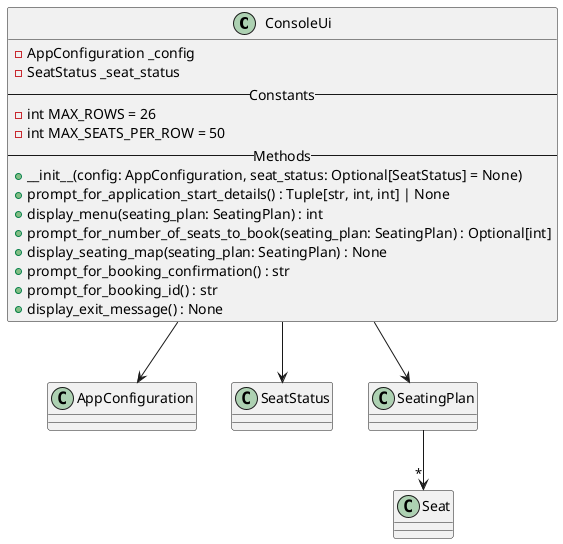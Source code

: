 ' java.exe -jar C:\Apps\bin\plantuml.jar .\docs\console_ui.puml
@startuml
class ConsoleUi {
    - AppConfiguration _config
    - SeatStatus _seat_status
    -- Constants --
    - int MAX_ROWS = 26
    - int MAX_SEATS_PER_ROW = 50
    -- Methods --
    + __init__(config: AppConfiguration, seat_status: Optional[SeatStatus] = None)
    + prompt_for_application_start_details() : Tuple[str, int, int] | None
    + display_menu(seating_plan: SeatingPlan) : int
    + prompt_for_number_of_seats_to_book(seating_plan: SeatingPlan) : Optional[int]
    + display_seating_map(seating_plan: SeatingPlan) : None
    + prompt_for_booking_confirmation() : str
    + prompt_for_booking_id() : str
    + display_exit_message() : None
}

class AppConfiguration
class SeatStatus
class SeatingPlan
class Seat

ConsoleUi --> AppConfiguration
ConsoleUi --> SeatStatus
ConsoleUi --> SeatingPlan
SeatingPlan --> "*" Seat

@enduml
